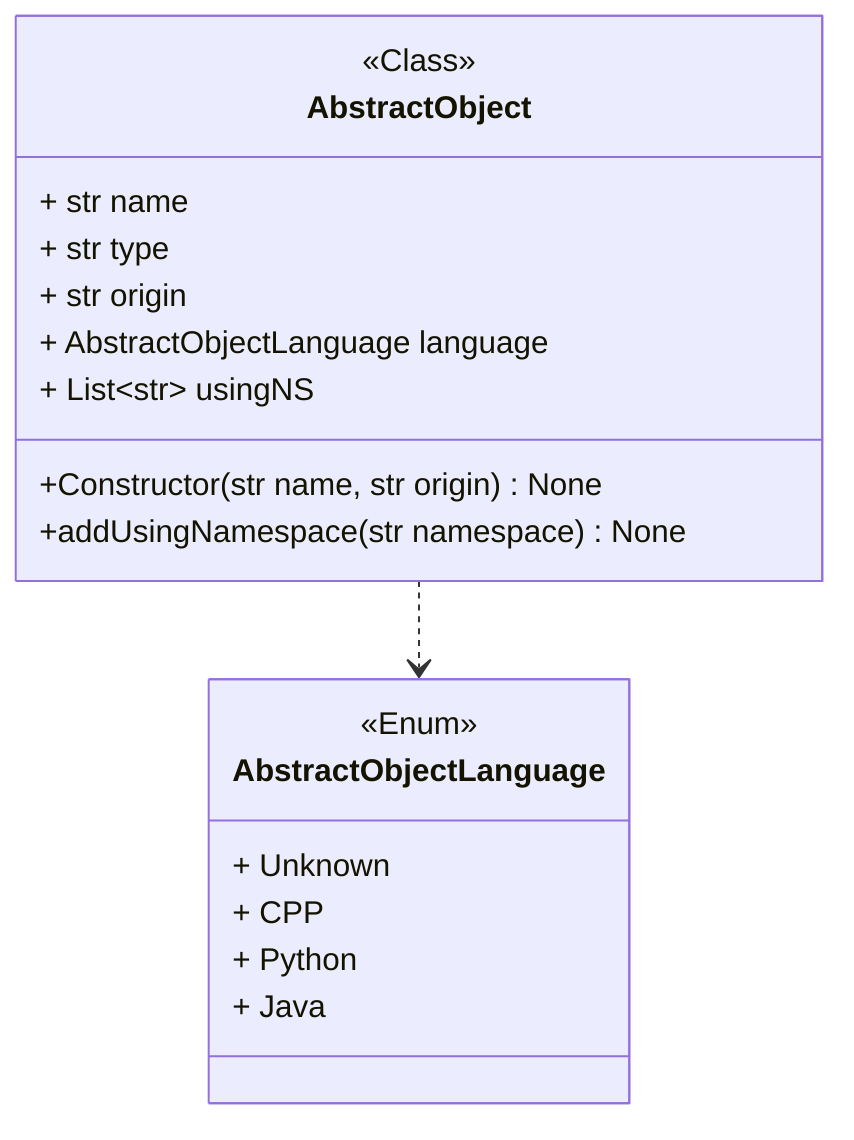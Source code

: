 classDiagram
class AbstractObject {
<<Class>>
+ str name
+ str type
+ str origin
+ AbstractObjectLanguage language
+ List~str~ usingNS
+Constructor(str name, str origin) None
+addUsingNamespace(str namespace) None
}
class AbstractObjectLanguage {
<<Enum>>
+ Unknown
+ CPP
+ Python
+ Java
}
link AbstractObjectLanguage "enum££pycodeanalyzer::core::abstraction::objects::AbstractObjectLanguage"
AbstractObject ..> AbstractObjectLanguage